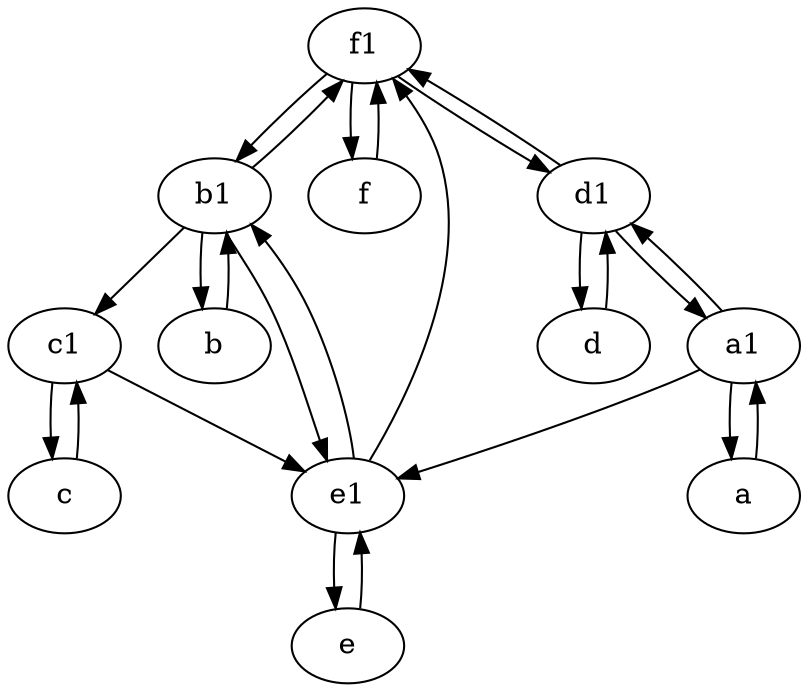 digraph  {
	f1;
	b1 [pos="45,20!"];
	a [pos="40,10!"];
	e1 [pos="25,45!"];
	a1 [pos="40,15!"];
	d [pos="20,30!"];
	b [pos="50,20!"];
	f [pos="15,45!"];
	e [pos="30,50!"];
	d1 [pos="25,30!"];
	c1 [pos="30,15!"];
	c [pos="20,10!"];
	b1 -> e1;
	a1 -> e1;
	a -> a1;
	d1 -> f1;
	e1 -> f1;
	b -> b1;
	f1 -> f;
	f -> f1;
	b1 -> b;
	a1 -> a;
	e -> e1;
	c1 -> c;
	e1 -> b1;
	c1 -> e1;
	d1 -> a1;
	a1 -> d1;
	c -> c1;
	b1 -> f1;
	b1 -> c1;
	f1 -> d1;
	d -> d1;
	f1 -> b1;
	d1 -> d;
	e1 -> e;

	}